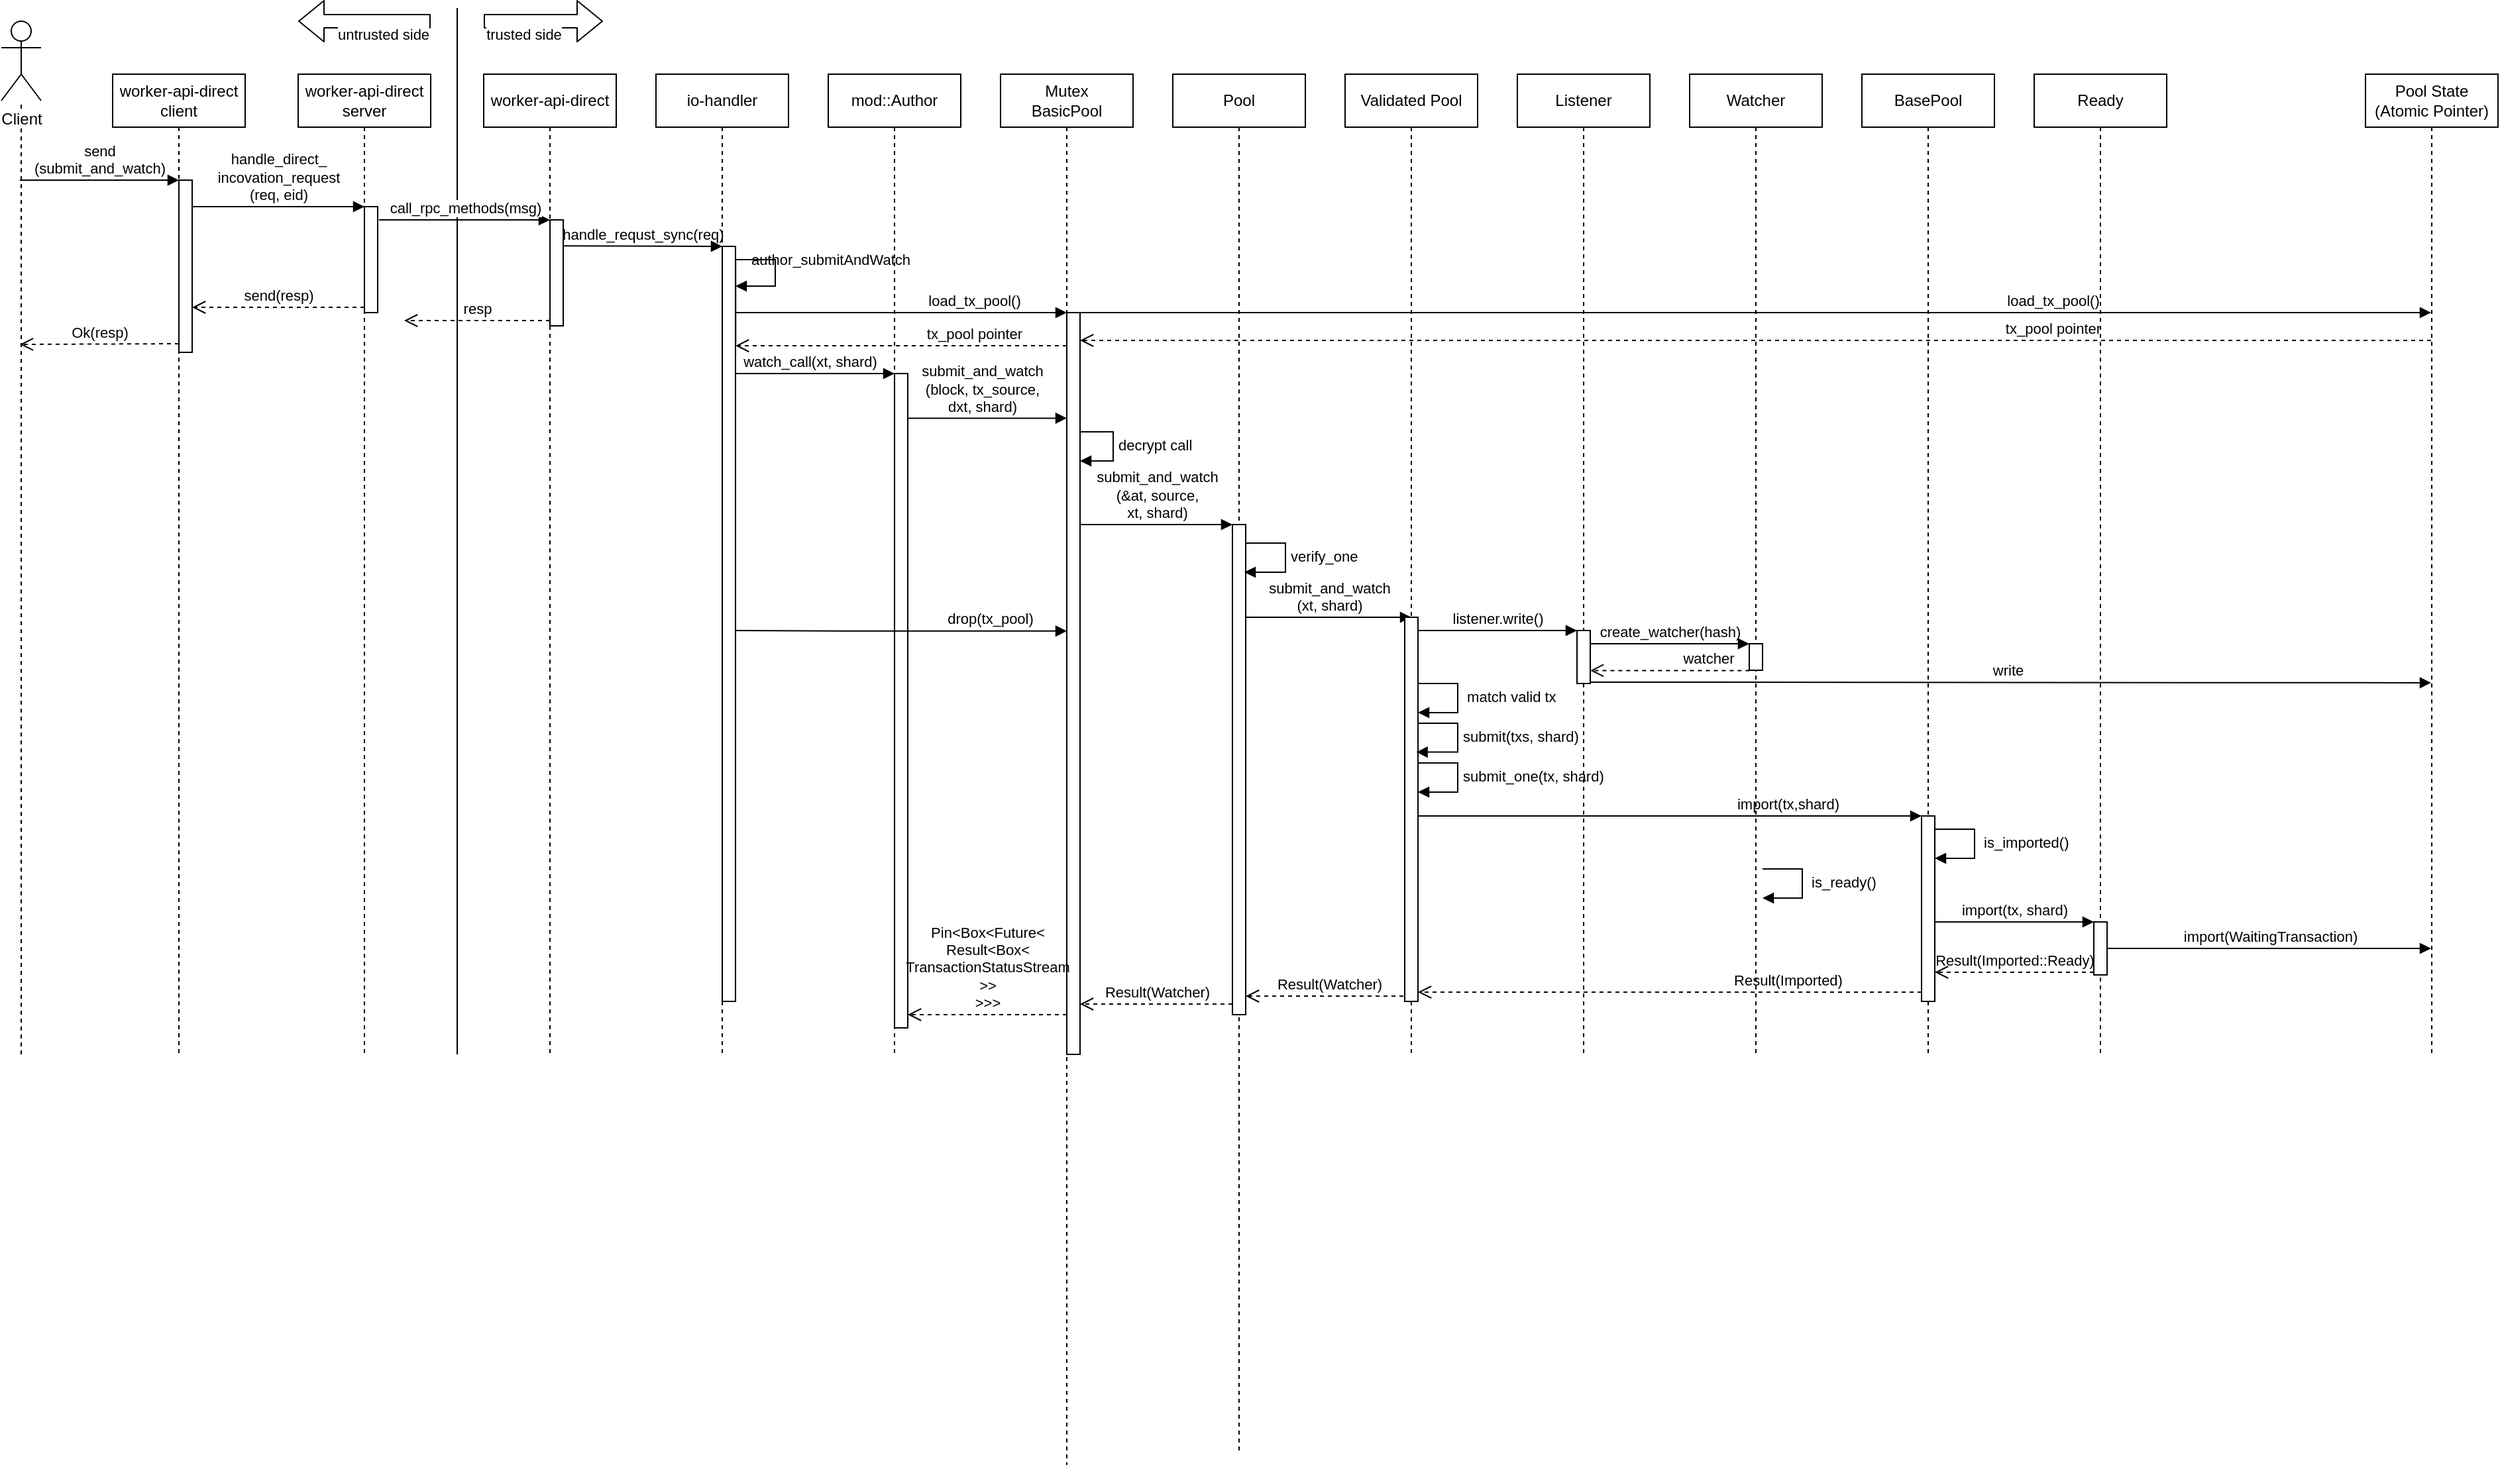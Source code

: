 <mxfile version="14.2.9" type="github">
  <diagram name="Page-1" id="13e1069c-82ec-6db2-03f1-153e76fe0fe0">
    <mxGraphModel dx="1185" dy="636" grid="1" gridSize="10" guides="1" tooltips="1" connect="1" arrows="1" fold="1" page="1" pageScale="1" pageWidth="1100" pageHeight="850" background="#ffffff" math="0" shadow="0">
      <root>
        <mxCell id="0" />
        <mxCell id="1" parent="0" />
        <mxCell id="Dzq-oq9SQdhuU2cObvgH-21" value="" style="endArrow=none;dashed=1;html=1;" edge="1" parent="1" target="Dzq-oq9SQdhuU2cObvgH-19">
          <mxGeometry width="50" height="50" relative="1" as="geometry">
            <mxPoint x="41" y="800" as="sourcePoint" />
            <mxPoint x="80" y="130" as="targetPoint" />
          </mxGeometry>
        </mxCell>
        <mxCell id="Dzq-oq9SQdhuU2cObvgH-36" value="" style="html=1;points=[];perimeter=orthogonalPerimeter;" vertex="1" parent="1">
          <mxGeometry x="160" y="140" width="10" height="130" as="geometry" />
        </mxCell>
        <mxCell id="Dzq-oq9SQdhuU2cObvgH-37" value="&lt;div&gt;send&lt;/div&gt;&lt;div&gt;(submit_and_watch)&lt;/div&gt;" style="html=1;verticalAlign=bottom;endArrow=block;entryX=0;entryY=0;" edge="1" target="Dzq-oq9SQdhuU2cObvgH-36" parent="1">
          <mxGeometry relative="1" as="geometry">
            <mxPoint x="40" y="140" as="sourcePoint" />
          </mxGeometry>
        </mxCell>
        <mxCell id="Dzq-oq9SQdhuU2cObvgH-38" value="Ok(resp)" style="html=1;verticalAlign=bottom;endArrow=open;dashed=1;endSize=8;exitX=0;exitY=0.95;" edge="1" source="Dzq-oq9SQdhuU2cObvgH-36" parent="1">
          <mxGeometry relative="1" as="geometry">
            <mxPoint x="40" y="264" as="targetPoint" />
            <Array as="points">
              <mxPoint x="40" y="264" />
            </Array>
          </mxGeometry>
        </mxCell>
        <object label="&lt;span style=&quot;background-color: rgb(255 , 255 , 255)&quot;&gt;Client&lt;/span&gt;" id="Dzq-oq9SQdhuU2cObvgH-19">
          <mxCell style="shape=umlActor;verticalLabelPosition=bottom;verticalAlign=top;html=1;" vertex="1" parent="1">
            <mxGeometry x="26" y="20" width="30" height="60" as="geometry" />
          </mxCell>
        </object>
        <mxCell id="Dzq-oq9SQdhuU2cObvgH-52" value="" style="html=1;points=[];perimeter=orthogonalPerimeter;fontColor=#000000;" vertex="1" parent="1">
          <mxGeometry x="300" y="160" width="10" height="80" as="geometry" />
        </mxCell>
        <mxCell id="Dzq-oq9SQdhuU2cObvgH-53" value="handle_direct_&lt;br&gt;incovation_request&lt;br&gt;(req, eid)" style="html=1;verticalAlign=bottom;endArrow=block;entryX=0;entryY=0;" edge="1" target="Dzq-oq9SQdhuU2cObvgH-52" parent="1">
          <mxGeometry relative="1" as="geometry">
            <mxPoint x="170" y="160" as="sourcePoint" />
            <Array as="points" />
          </mxGeometry>
        </mxCell>
        <mxCell id="Dzq-oq9SQdhuU2cObvgH-54" value="send(resp)" style="html=1;verticalAlign=bottom;endArrow=open;dashed=1;endSize=8;exitX=0;exitY=0.95;labelBackgroundColor=#ffffff;" edge="1" source="Dzq-oq9SQdhuU2cObvgH-52" parent="1" target="Dzq-oq9SQdhuU2cObvgH-36">
          <mxGeometry relative="1" as="geometry">
            <mxPoint x="230" y="226" as="targetPoint" />
          </mxGeometry>
        </mxCell>
        <mxCell id="Dzq-oq9SQdhuU2cObvgH-58" value="" style="endArrow=none;html=1;labelBackgroundColor=#ffffff;strokeColor=#000000;fontColor=#000000;" edge="1" parent="1">
          <mxGeometry width="50" height="50" relative="1" as="geometry">
            <mxPoint x="370" y="800" as="sourcePoint" />
            <mxPoint x="370" y="10" as="targetPoint" />
          </mxGeometry>
        </mxCell>
        <mxCell id="Dzq-oq9SQdhuU2cObvgH-59" value="" style="shape=flexArrow;endArrow=classic;html=1;labelBackgroundColor=#ffffff;strokeColor=#000000;fontColor=#000000;" edge="1" parent="1">
          <mxGeometry width="50" height="50" relative="1" as="geometry">
            <mxPoint x="350" y="20" as="sourcePoint" />
            <mxPoint x="250" y="20" as="targetPoint" />
          </mxGeometry>
        </mxCell>
        <mxCell id="Dzq-oq9SQdhuU2cObvgH-60" value="untrusted side" style="edgeLabel;html=1;align=center;verticalAlign=middle;resizable=0;points=[];fontColor=#000000;" vertex="1" connectable="0" parent="Dzq-oq9SQdhuU2cObvgH-59">
          <mxGeometry x="0.298" y="3" relative="1" as="geometry">
            <mxPoint x="28.29" y="7" as="offset" />
          </mxGeometry>
        </mxCell>
        <mxCell id="Dzq-oq9SQdhuU2cObvgH-61" value="" style="shape=flexArrow;endArrow=classic;html=1;labelBackgroundColor=#ffffff;strokeColor=#000000;fontColor=#000000;" edge="1" parent="1">
          <mxGeometry width="50" height="50" relative="1" as="geometry">
            <mxPoint x="390" y="20" as="sourcePoint" />
            <mxPoint x="480" y="20" as="targetPoint" />
          </mxGeometry>
        </mxCell>
        <mxCell id="Dzq-oq9SQdhuU2cObvgH-62" value="trusted side" style="edgeLabel;html=1;align=center;verticalAlign=middle;resizable=0;points=[];fontColor=#000000;" vertex="1" connectable="0" parent="Dzq-oq9SQdhuU2cObvgH-61">
          <mxGeometry x="0.298" y="3" relative="1" as="geometry">
            <mxPoint x="-28.57" y="13" as="offset" />
          </mxGeometry>
        </mxCell>
        <mxCell id="Dzq-oq9SQdhuU2cObvgH-69" value="" style="html=1;points=[];perimeter=orthogonalPerimeter;fontColor=#000000;" vertex="1" parent="1">
          <mxGeometry x="440" y="170" width="10" height="80" as="geometry" />
        </mxCell>
        <mxCell id="Dzq-oq9SQdhuU2cObvgH-70" value="call_rpc_methods(msg)" style="html=1;verticalAlign=bottom;endArrow=block;entryX=0;entryY=0;labelBackgroundColor=#ffffff;strokeColor=#000000;fontColor=#000000;" edge="1" target="Dzq-oq9SQdhuU2cObvgH-69" parent="1">
          <mxGeometry relative="1" as="geometry">
            <mxPoint x="311" y="170" as="sourcePoint" />
          </mxGeometry>
        </mxCell>
        <mxCell id="Dzq-oq9SQdhuU2cObvgH-71" value="resp" style="html=1;verticalAlign=bottom;endArrow=open;dashed=1;endSize=8;exitX=0;exitY=0.95;labelBackgroundColor=#ffffff;strokeColor=#000000;fontColor=#000000;" edge="1" source="Dzq-oq9SQdhuU2cObvgH-69" parent="1">
          <mxGeometry relative="1" as="geometry">
            <mxPoint x="330" y="246" as="targetPoint" />
          </mxGeometry>
        </mxCell>
        <mxCell id="Dzq-oq9SQdhuU2cObvgH-86" value="" style="html=1;points=[];perimeter=orthogonalPerimeter;fontColor=#000000;" vertex="1" parent="1">
          <mxGeometry x="570" y="190" width="10" height="570" as="geometry" />
        </mxCell>
        <mxCell id="Dzq-oq9SQdhuU2cObvgH-87" value="handle_requst_sync(req)" style="html=1;verticalAlign=bottom;endArrow=block;entryX=0;entryY=0;labelBackgroundColor=none;strokeColor=#000000;fontColor=#000000;exitX=1.043;exitY=0.246;exitDx=0;exitDy=0;exitPerimeter=0;" edge="1" target="Dzq-oq9SQdhuU2cObvgH-86" parent="1" source="Dzq-oq9SQdhuU2cObvgH-69">
          <mxGeometry relative="1" as="geometry">
            <mxPoint x="500" y="190" as="sourcePoint" />
          </mxGeometry>
        </mxCell>
        <mxCell id="Dzq-oq9SQdhuU2cObvgH-92" value="author_submitAndWatch" style="edgeStyle=orthogonalEdgeStyle;html=1;align=left;spacingLeft=2;endArrow=block;rounded=0;labelBackgroundColor=none;strokeColor=#000000;fontColor=#000000;exitX=1.014;exitY=0.129;exitDx=0;exitDy=0;exitPerimeter=0;" edge="1" target="Dzq-oq9SQdhuU2cObvgH-86" parent="1" source="Dzq-oq9SQdhuU2cObvgH-86">
          <mxGeometry relative="1" as="geometry">
            <mxPoint x="615" y="200" as="sourcePoint" />
            <Array as="points">
              <mxPoint x="610" y="200" />
              <mxPoint x="610" y="220" />
            </Array>
            <mxPoint x="620" y="220" as="targetPoint" />
          </mxGeometry>
        </mxCell>
        <mxCell id="Dzq-oq9SQdhuU2cObvgH-98" value="" style="html=1;points=[];perimeter=orthogonalPerimeter;fontColor=#000000;" vertex="1" parent="1">
          <mxGeometry x="830" y="240" width="10" height="560" as="geometry" />
        </mxCell>
        <mxCell id="Dzq-oq9SQdhuU2cObvgH-99" value="load_tx_pool()" style="html=1;verticalAlign=bottom;endArrow=block;entryX=0;entryY=0;labelBackgroundColor=none;strokeColor=#000000;fontColor=#000000;" edge="1" target="Dzq-oq9SQdhuU2cObvgH-98" parent="1" source="Dzq-oq9SQdhuU2cObvgH-86">
          <mxGeometry x="0.44" relative="1" as="geometry">
            <mxPoint x="630" y="240" as="sourcePoint" />
            <Array as="points">
              <mxPoint x="760" y="240" />
            </Array>
            <mxPoint as="offset" />
          </mxGeometry>
        </mxCell>
        <mxCell id="Dzq-oq9SQdhuU2cObvgH-100" value="tx_pool pointer" style="html=1;verticalAlign=bottom;endArrow=open;dashed=1;endSize=8;labelBackgroundColor=none;strokeColor=#000000;fontColor=#000000;" edge="1" parent="1">
          <mxGeometry x="-0.44" relative="1" as="geometry">
            <mxPoint x="580" y="265.0" as="targetPoint" />
            <mxPoint x="830" y="265.0" as="sourcePoint" />
            <Array as="points">
              <mxPoint x="730" y="265" />
              <mxPoint x="680" y="265" />
              <mxPoint x="650" y="265" />
            </Array>
            <mxPoint as="offset" />
          </mxGeometry>
        </mxCell>
        <mxCell id="Dzq-oq9SQdhuU2cObvgH-103" value="" style="html=1;points=[];perimeter=orthogonalPerimeter;fontColor=#000000;" vertex="1" parent="1">
          <mxGeometry x="700" y="286" width="10" height="494" as="geometry" />
        </mxCell>
        <mxCell id="Dzq-oq9SQdhuU2cObvgH-104" value="watch_call(xt, shard)" style="html=1;verticalAlign=bottom;endArrow=block;entryX=0;entryY=0;labelBackgroundColor=none;strokeColor=#000000;fontColor=#000000;" edge="1" parent="1">
          <mxGeometry x="-0.077" relative="1" as="geometry">
            <mxPoint x="580" y="286.0" as="sourcePoint" />
            <mxPoint x="700" y="286.0" as="targetPoint" />
            <mxPoint as="offset" />
          </mxGeometry>
        </mxCell>
        <mxCell id="Dzq-oq9SQdhuU2cObvgH-107" value="drop(tx_pool)" style="html=1;verticalAlign=bottom;endArrow=block;labelBackgroundColor=none;strokeColor=#000000;fontColor=#000000;" edge="1" parent="1">
          <mxGeometry x="0.538" relative="1" as="geometry">
            <mxPoint x="580" y="480.0" as="sourcePoint" />
            <mxPoint x="830" y="480.4" as="targetPoint" />
            <Array as="points">
              <mxPoint x="670" y="480.4" />
              <mxPoint x="770" y="480.4" />
            </Array>
            <mxPoint as="offset" />
          </mxGeometry>
        </mxCell>
        <mxCell id="Dzq-oq9SQdhuU2cObvgH-114" value="&lt;div&gt;submit_and_watch&lt;/div&gt;&lt;div&gt;(block, tx_source, &lt;br&gt;&lt;/div&gt;&lt;div&gt;dxt, shard)&lt;br&gt;&lt;/div&gt;" style="html=1;verticalAlign=bottom;endArrow=block;entryX=0;entryY=0;labelBackgroundColor=none;strokeColor=#000000;fontColor=#000000;" edge="1" parent="1">
          <mxGeometry x="-0.077" relative="1" as="geometry">
            <mxPoint x="710" y="319.71" as="sourcePoint" />
            <mxPoint x="830" y="319.71" as="targetPoint" />
            <mxPoint as="offset" />
          </mxGeometry>
        </mxCell>
        <mxCell id="Dzq-oq9SQdhuU2cObvgH-116" value="&lt;div&gt;submit_and_watch&lt;/div&gt;&lt;div&gt;(&amp;amp;at, source,&lt;/div&gt;&lt;div&gt;xt, shard)&lt;br&gt;&lt;/div&gt;" style="html=1;verticalAlign=bottom;endArrow=block;entryX=0;entryY=0;labelBackgroundColor=none;strokeColor=#000000;fontColor=#000000;" edge="1" target="Dzq-oq9SQdhuU2cObvgH-115" parent="1" source="Dzq-oq9SQdhuU2cObvgH-98">
          <mxGeometry relative="1" as="geometry">
            <mxPoint x="840" y="390" as="sourcePoint" />
          </mxGeometry>
        </mxCell>
        <mxCell id="Dzq-oq9SQdhuU2cObvgH-117" value="Result(Watcher)" style="html=1;verticalAlign=bottom;endArrow=open;dashed=1;endSize=8;exitX=0;exitY=0.95;labelBackgroundColor=none;strokeColor=#000000;fontColor=#000000;" edge="1" parent="1">
          <mxGeometry relative="1" as="geometry">
            <mxPoint x="840" y="762" as="targetPoint" />
            <mxPoint x="955" y="762" as="sourcePoint" />
            <Array as="points">
              <mxPoint x="930" y="762" />
            </Array>
          </mxGeometry>
        </mxCell>
        <mxCell id="Dzq-oq9SQdhuU2cObvgH-119" value="decrypt call" style="edgeStyle=orthogonalEdgeStyle;html=1;align=left;spacingLeft=2;endArrow=block;rounded=0;labelBackgroundColor=none;strokeColor=#000000;fontColor=#000000;" edge="1" parent="1">
          <mxGeometry x="-0.042" relative="1" as="geometry">
            <mxPoint x="840" y="330" as="sourcePoint" />
            <Array as="points">
              <mxPoint x="840" y="330" />
              <mxPoint x="865" y="330" />
              <mxPoint x="865" y="352" />
              <mxPoint x="840" y="352" />
            </Array>
            <mxPoint x="840" y="352" as="targetPoint" />
            <mxPoint as="offset" />
          </mxGeometry>
        </mxCell>
        <mxCell id="Dzq-oq9SQdhuU2cObvgH-123" value="Validated Pool" style="shape=umlLifeline;perimeter=lifelinePerimeter;whiteSpace=wrap;html=1;container=1;collapsible=0;recursiveResize=0;outlineConnect=0;fontColor=#000000;" vertex="1" parent="1">
          <mxGeometry x="1040" y="60" width="100" height="740" as="geometry" />
        </mxCell>
        <mxCell id="Dzq-oq9SQdhuU2cObvgH-125" value="&lt;div&gt;worker-api-direct&lt;/div&gt;&lt;div&gt;client&lt;br&gt;&lt;/div&gt;" style="shape=umlLifeline;perimeter=lifelinePerimeter;whiteSpace=wrap;html=1;container=1;collapsible=0;recursiveResize=0;outlineConnect=0;fontColor=#000000;" vertex="1" parent="1">
          <mxGeometry x="110" y="60" width="100" height="740" as="geometry" />
        </mxCell>
        <mxCell id="Dzq-oq9SQdhuU2cObvgH-127" value="&lt;div&gt;worker-api-direct&lt;/div&gt;&lt;div&gt;server&lt;br&gt;&lt;/div&gt;" style="shape=umlLifeline;perimeter=lifelinePerimeter;whiteSpace=wrap;html=1;container=1;collapsible=0;recursiveResize=0;outlineConnect=0;fontColor=#000000;" vertex="1" parent="1">
          <mxGeometry x="250" y="60" width="100" height="740" as="geometry" />
        </mxCell>
        <mxCell id="Dzq-oq9SQdhuU2cObvgH-128" value="&lt;div&gt;worker-api-direct&lt;/div&gt;" style="shape=umlLifeline;perimeter=lifelinePerimeter;whiteSpace=wrap;html=1;container=1;collapsible=0;recursiveResize=0;outlineConnect=0;fontColor=#000000;" vertex="1" parent="1">
          <mxGeometry x="390" y="60" width="100" height="740" as="geometry" />
        </mxCell>
        <mxCell id="Dzq-oq9SQdhuU2cObvgH-129" value="io-handler" style="shape=umlLifeline;perimeter=lifelinePerimeter;whiteSpace=wrap;html=1;container=1;collapsible=0;recursiveResize=0;outlineConnect=0;fontColor=#000000;" vertex="1" parent="1">
          <mxGeometry x="520" y="60" width="100" height="740" as="geometry" />
        </mxCell>
        <mxCell id="Dzq-oq9SQdhuU2cObvgH-131" value="mod::Author" style="shape=umlLifeline;perimeter=lifelinePerimeter;whiteSpace=wrap;html=1;container=1;collapsible=0;recursiveResize=0;outlineConnect=0;fontColor=#000000;" vertex="1" parent="1">
          <mxGeometry x="650" y="60" width="100" height="740" as="geometry" />
        </mxCell>
        <mxCell id="Dzq-oq9SQdhuU2cObvgH-132" value="&lt;div&gt;Mutex&lt;br&gt;&lt;/div&gt;&lt;div&gt;BasicPool&lt;/div&gt;" style="shape=umlLifeline;perimeter=lifelinePerimeter;whiteSpace=wrap;html=1;container=1;collapsible=0;recursiveResize=0;outlineConnect=0;fontColor=#000000;" vertex="1" parent="1">
          <mxGeometry x="780" y="60" width="100" height="1050" as="geometry" />
        </mxCell>
        <mxCell id="Dzq-oq9SQdhuU2cObvgH-133" value="Pool" style="shape=umlLifeline;perimeter=lifelinePerimeter;whiteSpace=wrap;html=1;container=1;collapsible=0;recursiveResize=0;outlineConnect=0;fontColor=#000000;" vertex="1" parent="1">
          <mxGeometry x="910" y="60" width="100" height="1040" as="geometry" />
        </mxCell>
        <mxCell id="Dzq-oq9SQdhuU2cObvgH-115" value="" style="html=1;points=[];perimeter=orthogonalPerimeter;fontColor=#000000;" vertex="1" parent="Dzq-oq9SQdhuU2cObvgH-133">
          <mxGeometry x="45" y="340" width="10" height="370" as="geometry" />
        </mxCell>
        <mxCell id="Dzq-oq9SQdhuU2cObvgH-139" value="verify_one" style="edgeStyle=orthogonalEdgeStyle;html=1;align=left;spacingLeft=2;endArrow=block;rounded=0;labelBackgroundColor=none;strokeColor=#000000;fontColor=#000000;" edge="1" parent="Dzq-oq9SQdhuU2cObvgH-133" source="Dzq-oq9SQdhuU2cObvgH-115">
          <mxGeometry x="-0.042" relative="1" as="geometry">
            <mxPoint x="60.7" y="354.04" as="sourcePoint" />
            <Array as="points">
              <mxPoint x="85" y="354" />
              <mxPoint x="85" y="376" />
              <mxPoint x="54" y="376" />
            </Array>
            <mxPoint x="54" y="376" as="targetPoint" />
            <mxPoint as="offset" />
          </mxGeometry>
        </mxCell>
        <mxCell id="Dzq-oq9SQdhuU2cObvgH-141" value="&lt;div&gt;submit_and_watch&lt;/div&gt;&lt;div&gt;(xt, shard)&lt;/div&gt;" style="html=1;verticalAlign=bottom;endArrow=block;entryX=0;entryY=0;labelBackgroundColor=none;strokeColor=#000000;fontColor=#000000;" edge="1" parent="1" source="Dzq-oq9SQdhuU2cObvgH-115">
          <mxGeometry relative="1" as="geometry">
            <mxPoint x="980" y="470" as="sourcePoint" />
            <mxPoint x="1090" y="470.0" as="targetPoint" />
          </mxGeometry>
        </mxCell>
        <mxCell id="Dzq-oq9SQdhuU2cObvgH-142" value="Result(Watcher)" style="html=1;verticalAlign=bottom;endArrow=open;dashed=1;endSize=8;exitX=0;exitY=0.95;labelBackgroundColor=none;strokeColor=#000000;fontColor=#000000;" edge="1" parent="1">
          <mxGeometry relative="1" as="geometry">
            <mxPoint x="965" y="756" as="targetPoint" />
            <mxPoint x="1090" y="756" as="sourcePoint" />
          </mxGeometry>
        </mxCell>
        <mxCell id="Dzq-oq9SQdhuU2cObvgH-143" value="Validated Pool" style="shape=umlLifeline;perimeter=lifelinePerimeter;whiteSpace=wrap;html=1;container=1;collapsible=0;recursiveResize=0;outlineConnect=0;fontColor=#000000;" vertex="1" parent="1">
          <mxGeometry x="1040" y="60" width="100" height="740" as="geometry" />
        </mxCell>
        <mxCell id="Dzq-oq9SQdhuU2cObvgH-144" value="" style="html=1;points=[];perimeter=orthogonalPerimeter;fontColor=#000000;" vertex="1" parent="Dzq-oq9SQdhuU2cObvgH-143">
          <mxGeometry x="45" y="410" width="10" height="290" as="geometry" />
        </mxCell>
        <mxCell id="Dzq-oq9SQdhuU2cObvgH-151" value="&amp;nbsp;match valid tx" style="edgeStyle=orthogonalEdgeStyle;html=1;align=left;spacingLeft=2;endArrow=block;rounded=0;labelBackgroundColor=none;strokeColor=#000000;fontColor=#000000;" edge="1" parent="Dzq-oq9SQdhuU2cObvgH-143" source="Dzq-oq9SQdhuU2cObvgH-144" target="Dzq-oq9SQdhuU2cObvgH-144">
          <mxGeometry x="-0.042" relative="1" as="geometry">
            <mxPoint x="60.7" y="460.04" as="sourcePoint" />
            <Array as="points">
              <mxPoint x="85" y="460" />
              <mxPoint x="85" y="482" />
            </Array>
            <mxPoint x="60.0" y="481.88" as="targetPoint" />
            <mxPoint as="offset" />
          </mxGeometry>
        </mxCell>
        <mxCell id="Dzq-oq9SQdhuU2cObvgH-161" value="submit(txs, shard)" style="edgeStyle=orthogonalEdgeStyle;html=1;align=left;spacingLeft=2;endArrow=block;rounded=0;entryX=0.88;entryY=0.351;labelBackgroundColor=none;strokeColor=#000000;fontColor=#000000;entryDx=0;entryDy=0;entryPerimeter=0;" edge="1" parent="Dzq-oq9SQdhuU2cObvgH-143" source="Dzq-oq9SQdhuU2cObvgH-144" target="Dzq-oq9SQdhuU2cObvgH-144">
          <mxGeometry x="-0.042" relative="1" as="geometry">
            <mxPoint x="60.7" y="490.04" as="sourcePoint" />
            <Array as="points">
              <mxPoint x="85" y="490" />
              <mxPoint x="85" y="512" />
            </Array>
            <mxPoint x="60.0" y="511.88" as="targetPoint" />
            <mxPoint as="offset" />
          </mxGeometry>
        </mxCell>
        <mxCell id="Dzq-oq9SQdhuU2cObvgH-162" value="submit_one(tx, shard)" style="edgeStyle=orthogonalEdgeStyle;html=1;align=left;spacingLeft=2;endArrow=block;rounded=0;labelBackgroundColor=none;strokeColor=#000000;fontColor=#000000;" edge="1" parent="Dzq-oq9SQdhuU2cObvgH-143" source="Dzq-oq9SQdhuU2cObvgH-144" target="Dzq-oq9SQdhuU2cObvgH-144">
          <mxGeometry x="-0.042" relative="1" as="geometry">
            <mxPoint x="60.7" y="520.04" as="sourcePoint" />
            <Array as="points">
              <mxPoint x="85" y="520" />
              <mxPoint x="85" y="542" />
            </Array>
            <mxPoint x="60.0" y="541.88" as="targetPoint" />
            <mxPoint as="offset" />
          </mxGeometry>
        </mxCell>
        <mxCell id="Dzq-oq9SQdhuU2cObvgH-146" value="Watcher" style="shape=umlLifeline;perimeter=lifelinePerimeter;whiteSpace=wrap;html=1;container=1;collapsible=0;recursiveResize=0;outlineConnect=0;fontColor=#000000;" vertex="1" parent="1">
          <mxGeometry x="1300" y="60" width="100" height="740" as="geometry" />
        </mxCell>
        <mxCell id="Dzq-oq9SQdhuU2cObvgH-154" value="" style="html=1;points=[];perimeter=orthogonalPerimeter;fontColor=#000000;" vertex="1" parent="Dzq-oq9SQdhuU2cObvgH-146">
          <mxGeometry x="45" y="430" width="10" height="20" as="geometry" />
        </mxCell>
        <mxCell id="Dzq-oq9SQdhuU2cObvgH-150" value="Pool State&lt;br&gt;(Atomic Pointer)" style="shape=umlLifeline;perimeter=lifelinePerimeter;whiteSpace=wrap;html=1;container=1;collapsible=0;recursiveResize=0;outlineConnect=0;fontColor=#000000;" vertex="1" parent="1">
          <mxGeometry x="1810" y="60" width="100" height="740" as="geometry" />
        </mxCell>
        <mxCell id="Dzq-oq9SQdhuU2cObvgH-152" value="load_tx_pool()" style="html=1;verticalAlign=bottom;endArrow=block;labelBackgroundColor=none;strokeColor=#000000;fontColor=#000000;" edge="1" parent="1">
          <mxGeometry x="0.44" relative="1" as="geometry">
            <mxPoint x="840" y="240" as="sourcePoint" />
            <mxPoint x="1859.5" y="240" as="targetPoint" />
            <Array as="points">
              <mxPoint x="1070" y="240" />
            </Array>
            <mxPoint as="offset" />
          </mxGeometry>
        </mxCell>
        <mxCell id="Dzq-oq9SQdhuU2cObvgH-153" value="tx_pool pointer" style="html=1;verticalAlign=bottom;endArrow=open;dashed=1;endSize=8;labelBackgroundColor=none;strokeColor=#000000;fontColor=#000000;" edge="1" parent="1">
          <mxGeometry x="-0.44" relative="1" as="geometry">
            <mxPoint x="840" y="261.0" as="targetPoint" />
            <mxPoint x="1859.5" y="261.0" as="sourcePoint" />
            <Array as="points">
              <mxPoint x="1000" y="261" />
              <mxPoint x="970" y="261" />
            </Array>
            <mxPoint as="offset" />
          </mxGeometry>
        </mxCell>
        <mxCell id="Dzq-oq9SQdhuU2cObvgH-155" value="listener.write()" style="html=1;verticalAlign=bottom;endArrow=block;labelBackgroundColor=none;strokeColor=#000000;fontColor=#000000;" edge="1" target="Dzq-oq9SQdhuU2cObvgH-179" parent="1" source="Dzq-oq9SQdhuU2cObvgH-144">
          <mxGeometry relative="1" as="geometry">
            <mxPoint x="1145" y="480" as="sourcePoint" />
            <mxPoint x="1220" y="480" as="targetPoint" />
            <Array as="points">
              <mxPoint x="1190" y="480" />
            </Array>
          </mxGeometry>
        </mxCell>
        <mxCell id="Dzq-oq9SQdhuU2cObvgH-156" value="watcher" style="html=1;verticalAlign=bottom;endArrow=open;dashed=1;endSize=8;labelBackgroundColor=none;strokeColor=#000000;fontColor=#000000;exitX=0.021;exitY=1.01;exitDx=0;exitDy=0;exitPerimeter=0;" edge="1" source="Dzq-oq9SQdhuU2cObvgH-154" parent="1" target="Dzq-oq9SQdhuU2cObvgH-179">
          <mxGeometry x="-0.479" relative="1" as="geometry">
            <mxPoint x="1220" y="500" as="targetPoint" />
            <mxPoint x="1220" y="500" as="sourcePoint" />
            <mxPoint as="offset" />
          </mxGeometry>
        </mxCell>
        <mxCell id="Dzq-oq9SQdhuU2cObvgH-160" value="write" style="html=1;verticalAlign=bottom;endArrow=block;labelBackgroundColor=none;strokeColor=#000000;fontColor=#000000;" edge="1" parent="1">
          <mxGeometry width="80" relative="1" as="geometry">
            <mxPoint x="1219.81" y="519" as="sourcePoint" />
            <mxPoint x="1859.5" y="519.47" as="targetPoint" />
            <Array as="points">
              <mxPoint x="1300" y="519" />
            </Array>
          </mxGeometry>
        </mxCell>
        <mxCell id="Dzq-oq9SQdhuU2cObvgH-163" value="BasePool" style="shape=umlLifeline;perimeter=lifelinePerimeter;whiteSpace=wrap;html=1;container=1;collapsible=0;recursiveResize=0;outlineConnect=0;fontColor=#000000;" vertex="1" parent="1">
          <mxGeometry x="1430" y="60" width="100" height="740" as="geometry" />
        </mxCell>
        <mxCell id="Dzq-oq9SQdhuU2cObvgH-165" value="" style="html=1;points=[];perimeter=orthogonalPerimeter;fontColor=#000000;" vertex="1" parent="Dzq-oq9SQdhuU2cObvgH-163">
          <mxGeometry x="45" y="560" width="10" height="140" as="geometry" />
        </mxCell>
        <mxCell id="Dzq-oq9SQdhuU2cObvgH-168" value="&amp;nbsp;is_imported()" style="edgeStyle=orthogonalEdgeStyle;html=1;align=left;spacingLeft=2;endArrow=block;rounded=0;labelBackgroundColor=none;strokeColor=#000000;fontColor=#000000;" edge="1" parent="Dzq-oq9SQdhuU2cObvgH-163" source="Dzq-oq9SQdhuU2cObvgH-165" target="Dzq-oq9SQdhuU2cObvgH-165">
          <mxGeometry x="-0.042" relative="1" as="geometry">
            <mxPoint x="60.7" y="570.04" as="sourcePoint" />
            <Array as="points">
              <mxPoint x="85" y="570" />
              <mxPoint x="85" y="592" />
            </Array>
            <mxPoint x="60.0" y="591.88" as="targetPoint" />
            <mxPoint as="offset" />
          </mxGeometry>
        </mxCell>
        <mxCell id="Dzq-oq9SQdhuU2cObvgH-166" value="import(tx,shard)" style="html=1;verticalAlign=bottom;endArrow=block;entryX=0;entryY=0;labelBackgroundColor=none;strokeColor=#000000;fontColor=#000000;" edge="1" target="Dzq-oq9SQdhuU2cObvgH-165" parent="1" source="Dzq-oq9SQdhuU2cObvgH-144">
          <mxGeometry x="0.469" relative="1" as="geometry">
            <mxPoint x="1275" y="620" as="sourcePoint" />
            <mxPoint as="offset" />
          </mxGeometry>
        </mxCell>
        <mxCell id="Dzq-oq9SQdhuU2cObvgH-167" value="Result(Imported)" style="html=1;verticalAlign=bottom;endArrow=open;dashed=1;endSize=8;exitX=0;exitY=0.95;labelBackgroundColor=none;strokeColor=#000000;fontColor=#000000;" edge="1" source="Dzq-oq9SQdhuU2cObvgH-165" parent="1" target="Dzq-oq9SQdhuU2cObvgH-144">
          <mxGeometry x="-0.469" relative="1" as="geometry">
            <mxPoint x="1275" y="696" as="targetPoint" />
            <mxPoint as="offset" />
          </mxGeometry>
        </mxCell>
        <mxCell id="Dzq-oq9SQdhuU2cObvgH-169" value="&amp;nbsp;is_ready()" style="edgeStyle=orthogonalEdgeStyle;html=1;align=left;spacingLeft=2;endArrow=block;rounded=0;labelBackgroundColor=none;strokeColor=#000000;fontColor=#000000;" edge="1" parent="1">
          <mxGeometry x="-0.042" relative="1" as="geometry">
            <mxPoint x="1355" y="660" as="sourcePoint" />
            <Array as="points">
              <mxPoint x="1385" y="660" />
              <mxPoint x="1385" y="682" />
            </Array>
            <mxPoint x="1355" y="682" as="targetPoint" />
            <mxPoint as="offset" />
          </mxGeometry>
        </mxCell>
        <mxCell id="Dzq-oq9SQdhuU2cObvgH-170" value="Ready" style="shape=umlLifeline;perimeter=lifelinePerimeter;whiteSpace=wrap;html=1;container=1;collapsible=0;recursiveResize=0;outlineConnect=0;fontColor=#000000;" vertex="1" parent="1">
          <mxGeometry x="1560" y="60" width="100" height="740" as="geometry" />
        </mxCell>
        <mxCell id="Dzq-oq9SQdhuU2cObvgH-173" value="" style="html=1;points=[];perimeter=orthogonalPerimeter;fontColor=#000000;" vertex="1" parent="Dzq-oq9SQdhuU2cObvgH-170">
          <mxGeometry x="45" y="640" width="10" height="40" as="geometry" />
        </mxCell>
        <mxCell id="Dzq-oq9SQdhuU2cObvgH-174" value="import(tx, shard)" style="html=1;verticalAlign=bottom;endArrow=block;entryX=0;entryY=0;labelBackgroundColor=none;strokeColor=#000000;fontColor=#000000;" edge="1" target="Dzq-oq9SQdhuU2cObvgH-173" parent="1" source="Dzq-oq9SQdhuU2cObvgH-165">
          <mxGeometry relative="1" as="geometry">
            <mxPoint x="1405" y="690" as="sourcePoint" />
          </mxGeometry>
        </mxCell>
        <mxCell id="Dzq-oq9SQdhuU2cObvgH-176" value="import(WaitingTransaction)" style="html=1;verticalAlign=bottom;endArrow=block;labelBackgroundColor=none;strokeColor=#000000;fontColor=#000000;" edge="1" parent="1" source="Dzq-oq9SQdhuU2cObvgH-173" target="Dzq-oq9SQdhuU2cObvgH-150">
          <mxGeometry width="80" relative="1" as="geometry">
            <mxPoint x="1520" y="710" as="sourcePoint" />
            <mxPoint x="1600" y="710" as="targetPoint" />
            <Array as="points">
              <mxPoint x="1760" y="720" />
            </Array>
          </mxGeometry>
        </mxCell>
        <mxCell id="Dzq-oq9SQdhuU2cObvgH-175" value="Result(Imported::Ready)" style="html=1;verticalAlign=bottom;endArrow=open;dashed=1;endSize=8;exitX=0;exitY=0.95;labelBackgroundColor=none;strokeColor=#000000;fontColor=#000000;" edge="1" source="Dzq-oq9SQdhuU2cObvgH-173" parent="1" target="Dzq-oq9SQdhuU2cObvgH-165">
          <mxGeometry relative="1" as="geometry">
            <mxPoint x="1405" y="766" as="targetPoint" />
          </mxGeometry>
        </mxCell>
        <mxCell id="Dzq-oq9SQdhuU2cObvgH-177" value="&lt;div&gt;Pin&amp;lt;Box&amp;lt;Future&amp;lt;&lt;/div&gt;&lt;div&gt;Result&amp;lt;Box&amp;lt;&lt;/div&gt;&lt;div&gt;TransactionStatusStream&lt;br&gt;&lt;/div&gt;&lt;div&gt;&amp;gt;&amp;gt;&lt;br&gt;&lt;/div&gt;&lt;div&gt;&amp;gt;&amp;gt;&amp;gt;&lt;br&gt;&lt;/div&gt;" style="html=1;verticalAlign=bottom;endArrow=open;dashed=1;endSize=8;exitX=0;exitY=0.95;labelBackgroundColor=none;strokeColor=#000000;fontColor=#000000;" edge="1" parent="1">
          <mxGeometry relative="1" as="geometry">
            <mxPoint x="710" y="770" as="targetPoint" />
            <mxPoint x="830" y="770" as="sourcePoint" />
            <Array as="points">
              <mxPoint x="805" y="770" />
              <mxPoint x="710" y="770" />
            </Array>
            <mxPoint as="offset" />
          </mxGeometry>
        </mxCell>
        <mxCell id="Dzq-oq9SQdhuU2cObvgH-178" value="&lt;div&gt;Listener&lt;/div&gt;" style="shape=umlLifeline;perimeter=lifelinePerimeter;whiteSpace=wrap;html=1;container=1;collapsible=0;recursiveResize=0;outlineConnect=0;fontColor=#000000;" vertex="1" parent="1">
          <mxGeometry x="1170" y="60" width="100" height="740" as="geometry" />
        </mxCell>
        <mxCell id="Dzq-oq9SQdhuU2cObvgH-179" value="" style="html=1;points=[];perimeter=orthogonalPerimeter;fontColor=#000000;" vertex="1" parent="Dzq-oq9SQdhuU2cObvgH-178">
          <mxGeometry x="45" y="420" width="10" height="40" as="geometry" />
        </mxCell>
        <mxCell id="Dzq-oq9SQdhuU2cObvgH-182" value="create_watcher(hash)" style="html=1;verticalAlign=bottom;endArrow=block;labelBackgroundColor=none;strokeColor=#000000;fontColor=#000000;" edge="1" parent="1">
          <mxGeometry relative="1" as="geometry">
            <mxPoint x="1225.0" y="490" as="sourcePoint" />
            <mxPoint x="1345.0" y="490" as="targetPoint" />
            <Array as="points">
              <mxPoint x="1325" y="490" />
            </Array>
          </mxGeometry>
        </mxCell>
      </root>
    </mxGraphModel>
  </diagram>
</mxfile>
